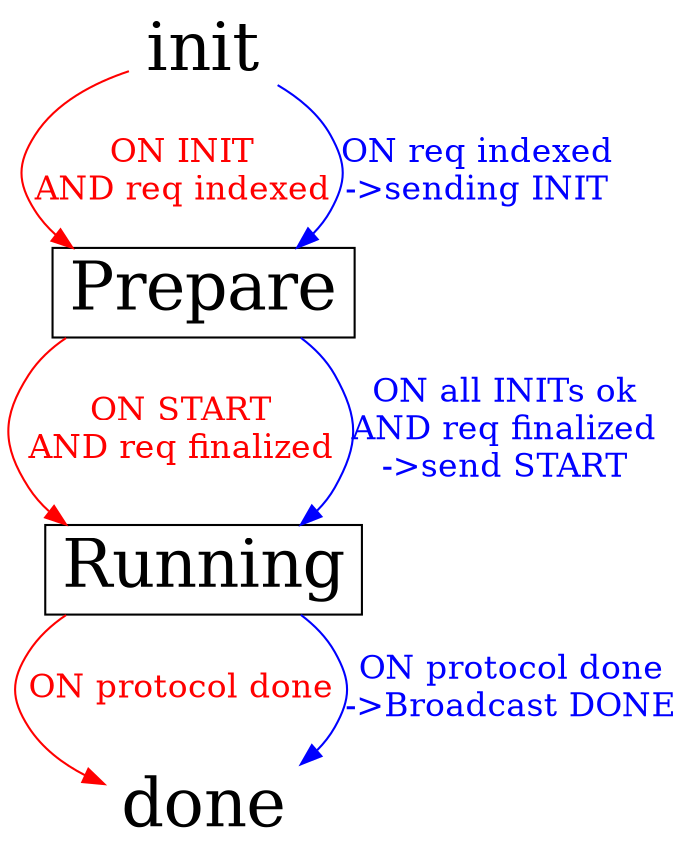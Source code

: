 // Protocol invocation states
digraph {
    node [fontsize=32 shape=box]
    edge [fontsize=16]

    init [label=init shape=none]
    prep [label=Prepare]
    running [label=Running]
    done [label=done shape=none]


    init -> prep [label="ON INIT\nAND req indexed" color=red fontcolor=red]
    init -> prep [label="ON req indexed\n->sending INIT" color=blue fontcolor=blue]

    prep -> running [label="ON START\nAND req finalized" color=red fontcolor=red]
    prep -> running [label="ON all INITs ok\nAND req finalized\n->send START" color=blue fontcolor=blue]

    running -> done [label="ON protocol done" color=red fontcolor=red]
    running -> done [label="ON protocol done\n->Broadcast DONE" color=blue fontcolor=blue]
}
